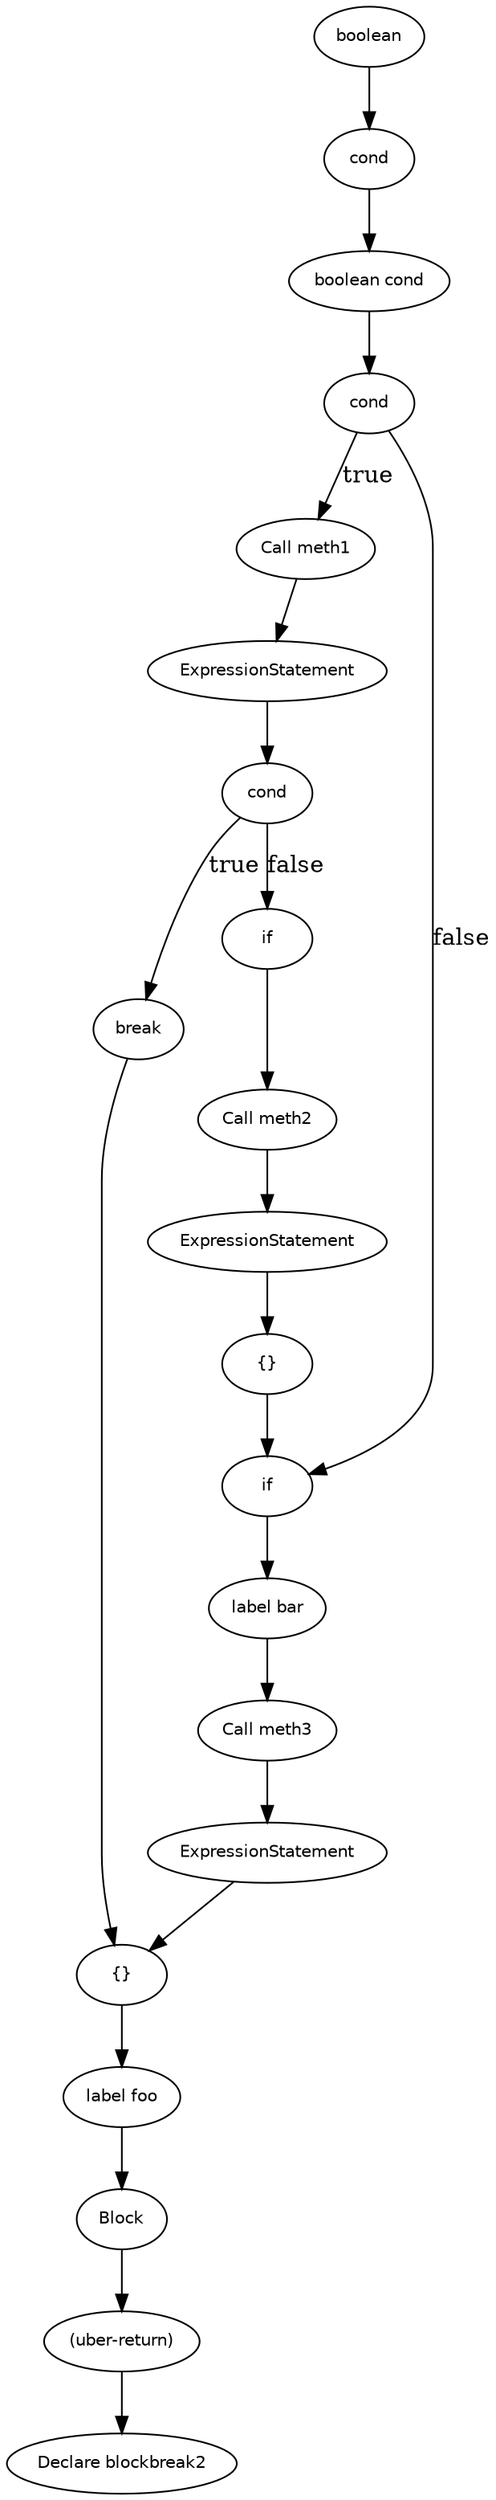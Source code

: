 digraph blockbreak2 {
  19 [
    label = break,
    fontname = Helvetica,
    fontsize = 10
  ];
  18 [
    label = cond,
    fontname = Helvetica,
    fontsize = 10
  ];
  17 [
    label = if,
    fontname = Helvetica,
    fontsize = 10
  ];
  15 [
    label = "Call meth1",
    fontname = Helvetica,
    fontsize = 10
  ];
  14 [
    label = ExpressionStatement,
    fontname = Helvetica,
    fontsize = 10
  ];
  13 [
    label = "{}",
    fontname = Helvetica,
    fontsize = 10
  ];
  12 [
    label = cond,
    fontname = Helvetica,
    fontsize = 10
  ];
  11 [
    label = if,
    fontname = Helvetica,
    fontsize = 10
  ];
  9 [
    label = "label bar",
    fontname = Helvetica,
    fontsize = 10
  ];
  8 [
    label = "{}",
    fontname = Helvetica,
    fontsize = 10
  ];
  6 [
    label = "label foo",
    fontname = Helvetica,
    fontsize = 10
  ];
  27 [
    label = Block,
    fontname = Helvetica,
    fontsize = 10
  ];
  5 [
    label = cond,
    fontname = Helvetica,
    fontsize = 10
  ];
  25 [
    label = "Call meth3",
    fontname = Helvetica,
    fontsize = 10
  ];
  4 [
    label = boolean,
    fontname = Helvetica,
    fontsize = 10
  ];
  24 [
    label = ExpressionStatement,
    fontname = Helvetica,
    fontsize = 10
  ];
  3 [
    label = "boolean cond",
    fontname = Helvetica,
    fontsize = 10
  ];
  2 [
    label = "(uber-return)",
    fontname = Helvetica,
    fontsize = 10
  ];
  22 [
    label = "Call meth2",
    fontname = Helvetica,
    fontsize = 10
  ];
  0 [
    label = "Declare blockbreak2",
    fontname = Helvetica,
    fontsize = 10
  ];
  21 [
    label = ExpressionStatement,
    fontname = Helvetica,
    fontsize = 10
  ];
  18 -> 19 [
    label = true
  ];
  14 -> 18 [
    label = ""
  ];
  24 -> 8 [
    label = ""
  ];
  15 -> 14 [
    label = ""
  ];
  12 -> 15 [
    label = true
  ];
  2 -> 0 [
    label = ""
  ];
  27 -> 2 [
    label = ""
  ];
  21 -> 13 [
    label = ""
  ];
  6 -> 27 [
    label = ""
  ];
  22 -> 21 [
    label = ""
  ];
  8 -> 6 [
    label = ""
  ];
  17 -> 22 [
    label = ""
  ];
  18 -> 17 [
    label = false
  ];
  5 -> 3 [
    label = ""
  ];
  4 -> 5 [
    label = ""
  ];
  25 -> 24 [
    label = ""
  ];
  12 -> 11 [
    label = false
  ];
  13 -> 11 [
    label = ""
  ];
  9 -> 25 [
    label = ""
  ];
  3 -> 12 [
    label = ""
  ];
  11 -> 9 [
    label = ""
  ];
  19 -> 8 [
    label = ""
  ];
}
